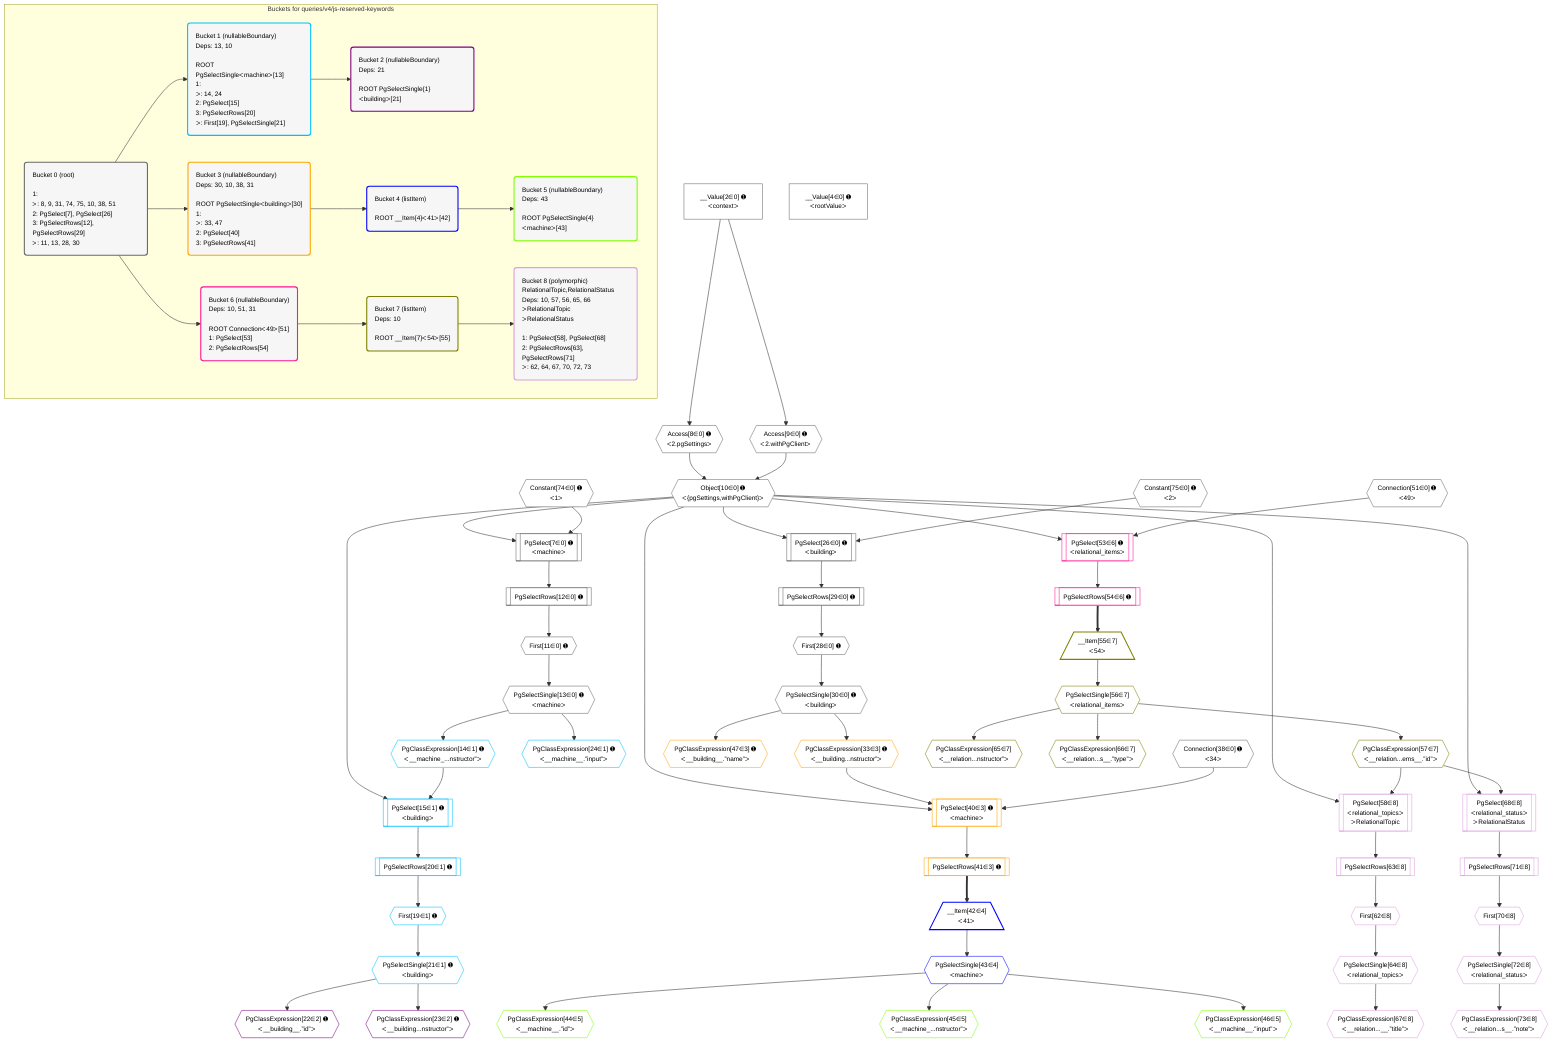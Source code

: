%%{init: {'themeVariables': { 'fontSize': '12px'}}}%%
graph TD
    classDef path fill:#eee,stroke:#000,color:#000
    classDef plan fill:#fff,stroke-width:1px,color:#000
    classDef itemplan fill:#fff,stroke-width:2px,color:#000
    classDef unbatchedplan fill:#dff,stroke-width:1px,color:#000
    classDef sideeffectplan fill:#fcc,stroke-width:2px,color:#000
    classDef bucket fill:#f6f6f6,color:#000,stroke-width:2px,text-align:left


    %% plan dependencies
    Connection38{{"Connection[38∈0] ➊<br />ᐸ34ᐳ"}}:::plan
    Connection51{{"Connection[51∈0] ➊<br />ᐸ49ᐳ"}}:::plan
    PgSelect7[["PgSelect[7∈0] ➊<br />ᐸmachineᐳ"]]:::plan
    Object10{{"Object[10∈0] ➊<br />ᐸ{pgSettings,withPgClient}ᐳ"}}:::plan
    Constant74{{"Constant[74∈0] ➊<br />ᐸ1ᐳ"}}:::plan
    Object10 & Constant74 --> PgSelect7
    Access8{{"Access[8∈0] ➊<br />ᐸ2.pgSettingsᐳ"}}:::plan
    Access9{{"Access[9∈0] ➊<br />ᐸ2.withPgClientᐳ"}}:::plan
    Access8 & Access9 --> Object10
    PgSelect26[["PgSelect[26∈0] ➊<br />ᐸbuildingᐳ"]]:::plan
    Constant75{{"Constant[75∈0] ➊<br />ᐸ2ᐳ"}}:::plan
    Object10 & Constant75 --> PgSelect26
    __Value2["__Value[2∈0] ➊<br />ᐸcontextᐳ"]:::plan
    __Value2 --> Access8
    __Value2 --> Access9
    First11{{"First[11∈0] ➊"}}:::plan
    PgSelectRows12[["PgSelectRows[12∈0] ➊"]]:::plan
    PgSelectRows12 --> First11
    PgSelect7 --> PgSelectRows12
    PgSelectSingle13{{"PgSelectSingle[13∈0] ➊<br />ᐸmachineᐳ"}}:::plan
    First11 --> PgSelectSingle13
    First28{{"First[28∈0] ➊"}}:::plan
    PgSelectRows29[["PgSelectRows[29∈0] ➊"]]:::plan
    PgSelectRows29 --> First28
    PgSelect26 --> PgSelectRows29
    PgSelectSingle30{{"PgSelectSingle[30∈0] ➊<br />ᐸbuildingᐳ"}}:::plan
    First28 --> PgSelectSingle30
    __Value4["__Value[4∈0] ➊<br />ᐸrootValueᐳ"]:::plan
    PgSelect15[["PgSelect[15∈1] ➊<br />ᐸbuildingᐳ"]]:::plan
    PgClassExpression14{{"PgClassExpression[14∈1] ➊<br />ᐸ__machine_...nstructor”ᐳ"}}:::plan
    Object10 & PgClassExpression14 --> PgSelect15
    PgSelectSingle13 --> PgClassExpression14
    First19{{"First[19∈1] ➊"}}:::plan
    PgSelectRows20[["PgSelectRows[20∈1] ➊"]]:::plan
    PgSelectRows20 --> First19
    PgSelect15 --> PgSelectRows20
    PgSelectSingle21{{"PgSelectSingle[21∈1] ➊<br />ᐸbuildingᐳ"}}:::plan
    First19 --> PgSelectSingle21
    PgClassExpression24{{"PgClassExpression[24∈1] ➊<br />ᐸ__machine__.”input”ᐳ"}}:::plan
    PgSelectSingle13 --> PgClassExpression24
    PgClassExpression22{{"PgClassExpression[22∈2] ➊<br />ᐸ__building__.”id”ᐳ"}}:::plan
    PgSelectSingle21 --> PgClassExpression22
    PgClassExpression23{{"PgClassExpression[23∈2] ➊<br />ᐸ__building...nstructor”ᐳ"}}:::plan
    PgSelectSingle21 --> PgClassExpression23
    PgSelect40[["PgSelect[40∈3] ➊<br />ᐸmachineᐳ"]]:::plan
    PgClassExpression33{{"PgClassExpression[33∈3] ➊<br />ᐸ__building...nstructor”ᐳ"}}:::plan
    Object10 & PgClassExpression33 & Connection38 --> PgSelect40
    PgSelectSingle30 --> PgClassExpression33
    PgSelectRows41[["PgSelectRows[41∈3] ➊"]]:::plan
    PgSelect40 --> PgSelectRows41
    PgClassExpression47{{"PgClassExpression[47∈3] ➊<br />ᐸ__building__.”name”ᐳ"}}:::plan
    PgSelectSingle30 --> PgClassExpression47
    __Item42[/"__Item[42∈4]<br />ᐸ41ᐳ"\]:::itemplan
    PgSelectRows41 ==> __Item42
    PgSelectSingle43{{"PgSelectSingle[43∈4]<br />ᐸmachineᐳ"}}:::plan
    __Item42 --> PgSelectSingle43
    PgClassExpression44{{"PgClassExpression[44∈5]<br />ᐸ__machine__.”id”ᐳ"}}:::plan
    PgSelectSingle43 --> PgClassExpression44
    PgClassExpression45{{"PgClassExpression[45∈5]<br />ᐸ__machine_...nstructor”ᐳ"}}:::plan
    PgSelectSingle43 --> PgClassExpression45
    PgClassExpression46{{"PgClassExpression[46∈5]<br />ᐸ__machine__.”input”ᐳ"}}:::plan
    PgSelectSingle43 --> PgClassExpression46
    PgSelect53[["PgSelect[53∈6] ➊<br />ᐸrelational_itemsᐳ"]]:::plan
    Object10 & Connection51 --> PgSelect53
    PgSelectRows54[["PgSelectRows[54∈6] ➊"]]:::plan
    PgSelect53 --> PgSelectRows54
    __Item55[/"__Item[55∈7]<br />ᐸ54ᐳ"\]:::itemplan
    PgSelectRows54 ==> __Item55
    PgSelectSingle56{{"PgSelectSingle[56∈7]<br />ᐸrelational_itemsᐳ"}}:::plan
    __Item55 --> PgSelectSingle56
    PgClassExpression57{{"PgClassExpression[57∈7]<br />ᐸ__relation...ems__.”id”ᐳ"}}:::plan
    PgSelectSingle56 --> PgClassExpression57
    PgClassExpression65{{"PgClassExpression[65∈7]<br />ᐸ__relation...nstructor”ᐳ"}}:::plan
    PgSelectSingle56 --> PgClassExpression65
    PgClassExpression66{{"PgClassExpression[66∈7]<br />ᐸ__relation...s__.”type”ᐳ"}}:::plan
    PgSelectSingle56 --> PgClassExpression66
    PgSelect58[["PgSelect[58∈8]<br />ᐸrelational_topicsᐳ<br />ᐳRelationalTopic"]]:::plan
    Object10 & PgClassExpression57 --> PgSelect58
    PgSelect68[["PgSelect[68∈8]<br />ᐸrelational_statusᐳ<br />ᐳRelationalStatus"]]:::plan
    Object10 & PgClassExpression57 --> PgSelect68
    First62{{"First[62∈8]"}}:::plan
    PgSelectRows63[["PgSelectRows[63∈8]"]]:::plan
    PgSelectRows63 --> First62
    PgSelect58 --> PgSelectRows63
    PgSelectSingle64{{"PgSelectSingle[64∈8]<br />ᐸrelational_topicsᐳ"}}:::plan
    First62 --> PgSelectSingle64
    PgClassExpression67{{"PgClassExpression[67∈8]<br />ᐸ__relation...__.”title”ᐳ"}}:::plan
    PgSelectSingle64 --> PgClassExpression67
    First70{{"First[70∈8]"}}:::plan
    PgSelectRows71[["PgSelectRows[71∈8]"]]:::plan
    PgSelectRows71 --> First70
    PgSelect68 --> PgSelectRows71
    PgSelectSingle72{{"PgSelectSingle[72∈8]<br />ᐸrelational_statusᐳ"}}:::plan
    First70 --> PgSelectSingle72
    PgClassExpression73{{"PgClassExpression[73∈8]<br />ᐸ__relation...s__.”note”ᐳ"}}:::plan
    PgSelectSingle72 --> PgClassExpression73

    %% define steps

    subgraph "Buckets for queries/v4/js-reserved-keywords"
    Bucket0("Bucket 0 (root)<br /><br />1: <br />ᐳ: 8, 9, 31, 74, 75, 10, 38, 51<br />2: PgSelect[7], PgSelect[26]<br />3: PgSelectRows[12], PgSelectRows[29]<br />ᐳ: 11, 13, 28, 30"):::bucket
    classDef bucket0 stroke:#696969
    class Bucket0,__Value2,__Value4,PgSelect7,Access8,Access9,Object10,First11,PgSelectRows12,PgSelectSingle13,PgSelect26,First28,PgSelectRows29,PgSelectSingle30,Connection38,Connection51,Constant74,Constant75 bucket0
    Bucket1("Bucket 1 (nullableBoundary)<br />Deps: 13, 10<br /><br />ROOT PgSelectSingleᐸmachineᐳ[13]<br />1: <br />ᐳ: 14, 24<br />2: PgSelect[15]<br />3: PgSelectRows[20]<br />ᐳ: First[19], PgSelectSingle[21]"):::bucket
    classDef bucket1 stroke:#00bfff
    class Bucket1,PgClassExpression14,PgSelect15,First19,PgSelectRows20,PgSelectSingle21,PgClassExpression24 bucket1
    Bucket2("Bucket 2 (nullableBoundary)<br />Deps: 21<br /><br />ROOT PgSelectSingle{1}ᐸbuildingᐳ[21]"):::bucket
    classDef bucket2 stroke:#7f007f
    class Bucket2,PgClassExpression22,PgClassExpression23 bucket2
    Bucket3("Bucket 3 (nullableBoundary)<br />Deps: 30, 10, 38, 31<br /><br />ROOT PgSelectSingleᐸbuildingᐳ[30]<br />1: <br />ᐳ: 33, 47<br />2: PgSelect[40]<br />3: PgSelectRows[41]"):::bucket
    classDef bucket3 stroke:#ffa500
    class Bucket3,PgClassExpression33,PgSelect40,PgSelectRows41,PgClassExpression47 bucket3
    Bucket4("Bucket 4 (listItem)<br /><br />ROOT __Item{4}ᐸ41ᐳ[42]"):::bucket
    classDef bucket4 stroke:#0000ff
    class Bucket4,__Item42,PgSelectSingle43 bucket4
    Bucket5("Bucket 5 (nullableBoundary)<br />Deps: 43<br /><br />ROOT PgSelectSingle{4}ᐸmachineᐳ[43]"):::bucket
    classDef bucket5 stroke:#7fff00
    class Bucket5,PgClassExpression44,PgClassExpression45,PgClassExpression46 bucket5
    Bucket6("Bucket 6 (nullableBoundary)<br />Deps: 10, 51, 31<br /><br />ROOT Connectionᐸ49ᐳ[51]<br />1: PgSelect[53]<br />2: PgSelectRows[54]"):::bucket
    classDef bucket6 stroke:#ff1493
    class Bucket6,PgSelect53,PgSelectRows54 bucket6
    Bucket7("Bucket 7 (listItem)<br />Deps: 10<br /><br />ROOT __Item{7}ᐸ54ᐳ[55]"):::bucket
    classDef bucket7 stroke:#808000
    class Bucket7,__Item55,PgSelectSingle56,PgClassExpression57,PgClassExpression65,PgClassExpression66 bucket7
    Bucket8("Bucket 8 (polymorphic)<br />RelationalTopic,RelationalStatus<br />Deps: 10, 57, 56, 65, 66<br />ᐳRelationalTopic<br />ᐳRelationalStatus<br /><br />1: PgSelect[58], PgSelect[68]<br />2: PgSelectRows[63], PgSelectRows[71]<br />ᐳ: 62, 64, 67, 70, 72, 73"):::bucket
    classDef bucket8 stroke:#dda0dd
    class Bucket8,PgSelect58,First62,PgSelectRows63,PgSelectSingle64,PgClassExpression67,PgSelect68,First70,PgSelectRows71,PgSelectSingle72,PgClassExpression73 bucket8
    Bucket0 --> Bucket1 & Bucket3 & Bucket6
    Bucket1 --> Bucket2
    Bucket3 --> Bucket4
    Bucket4 --> Bucket5
    Bucket6 --> Bucket7
    Bucket7 --> Bucket8
    end